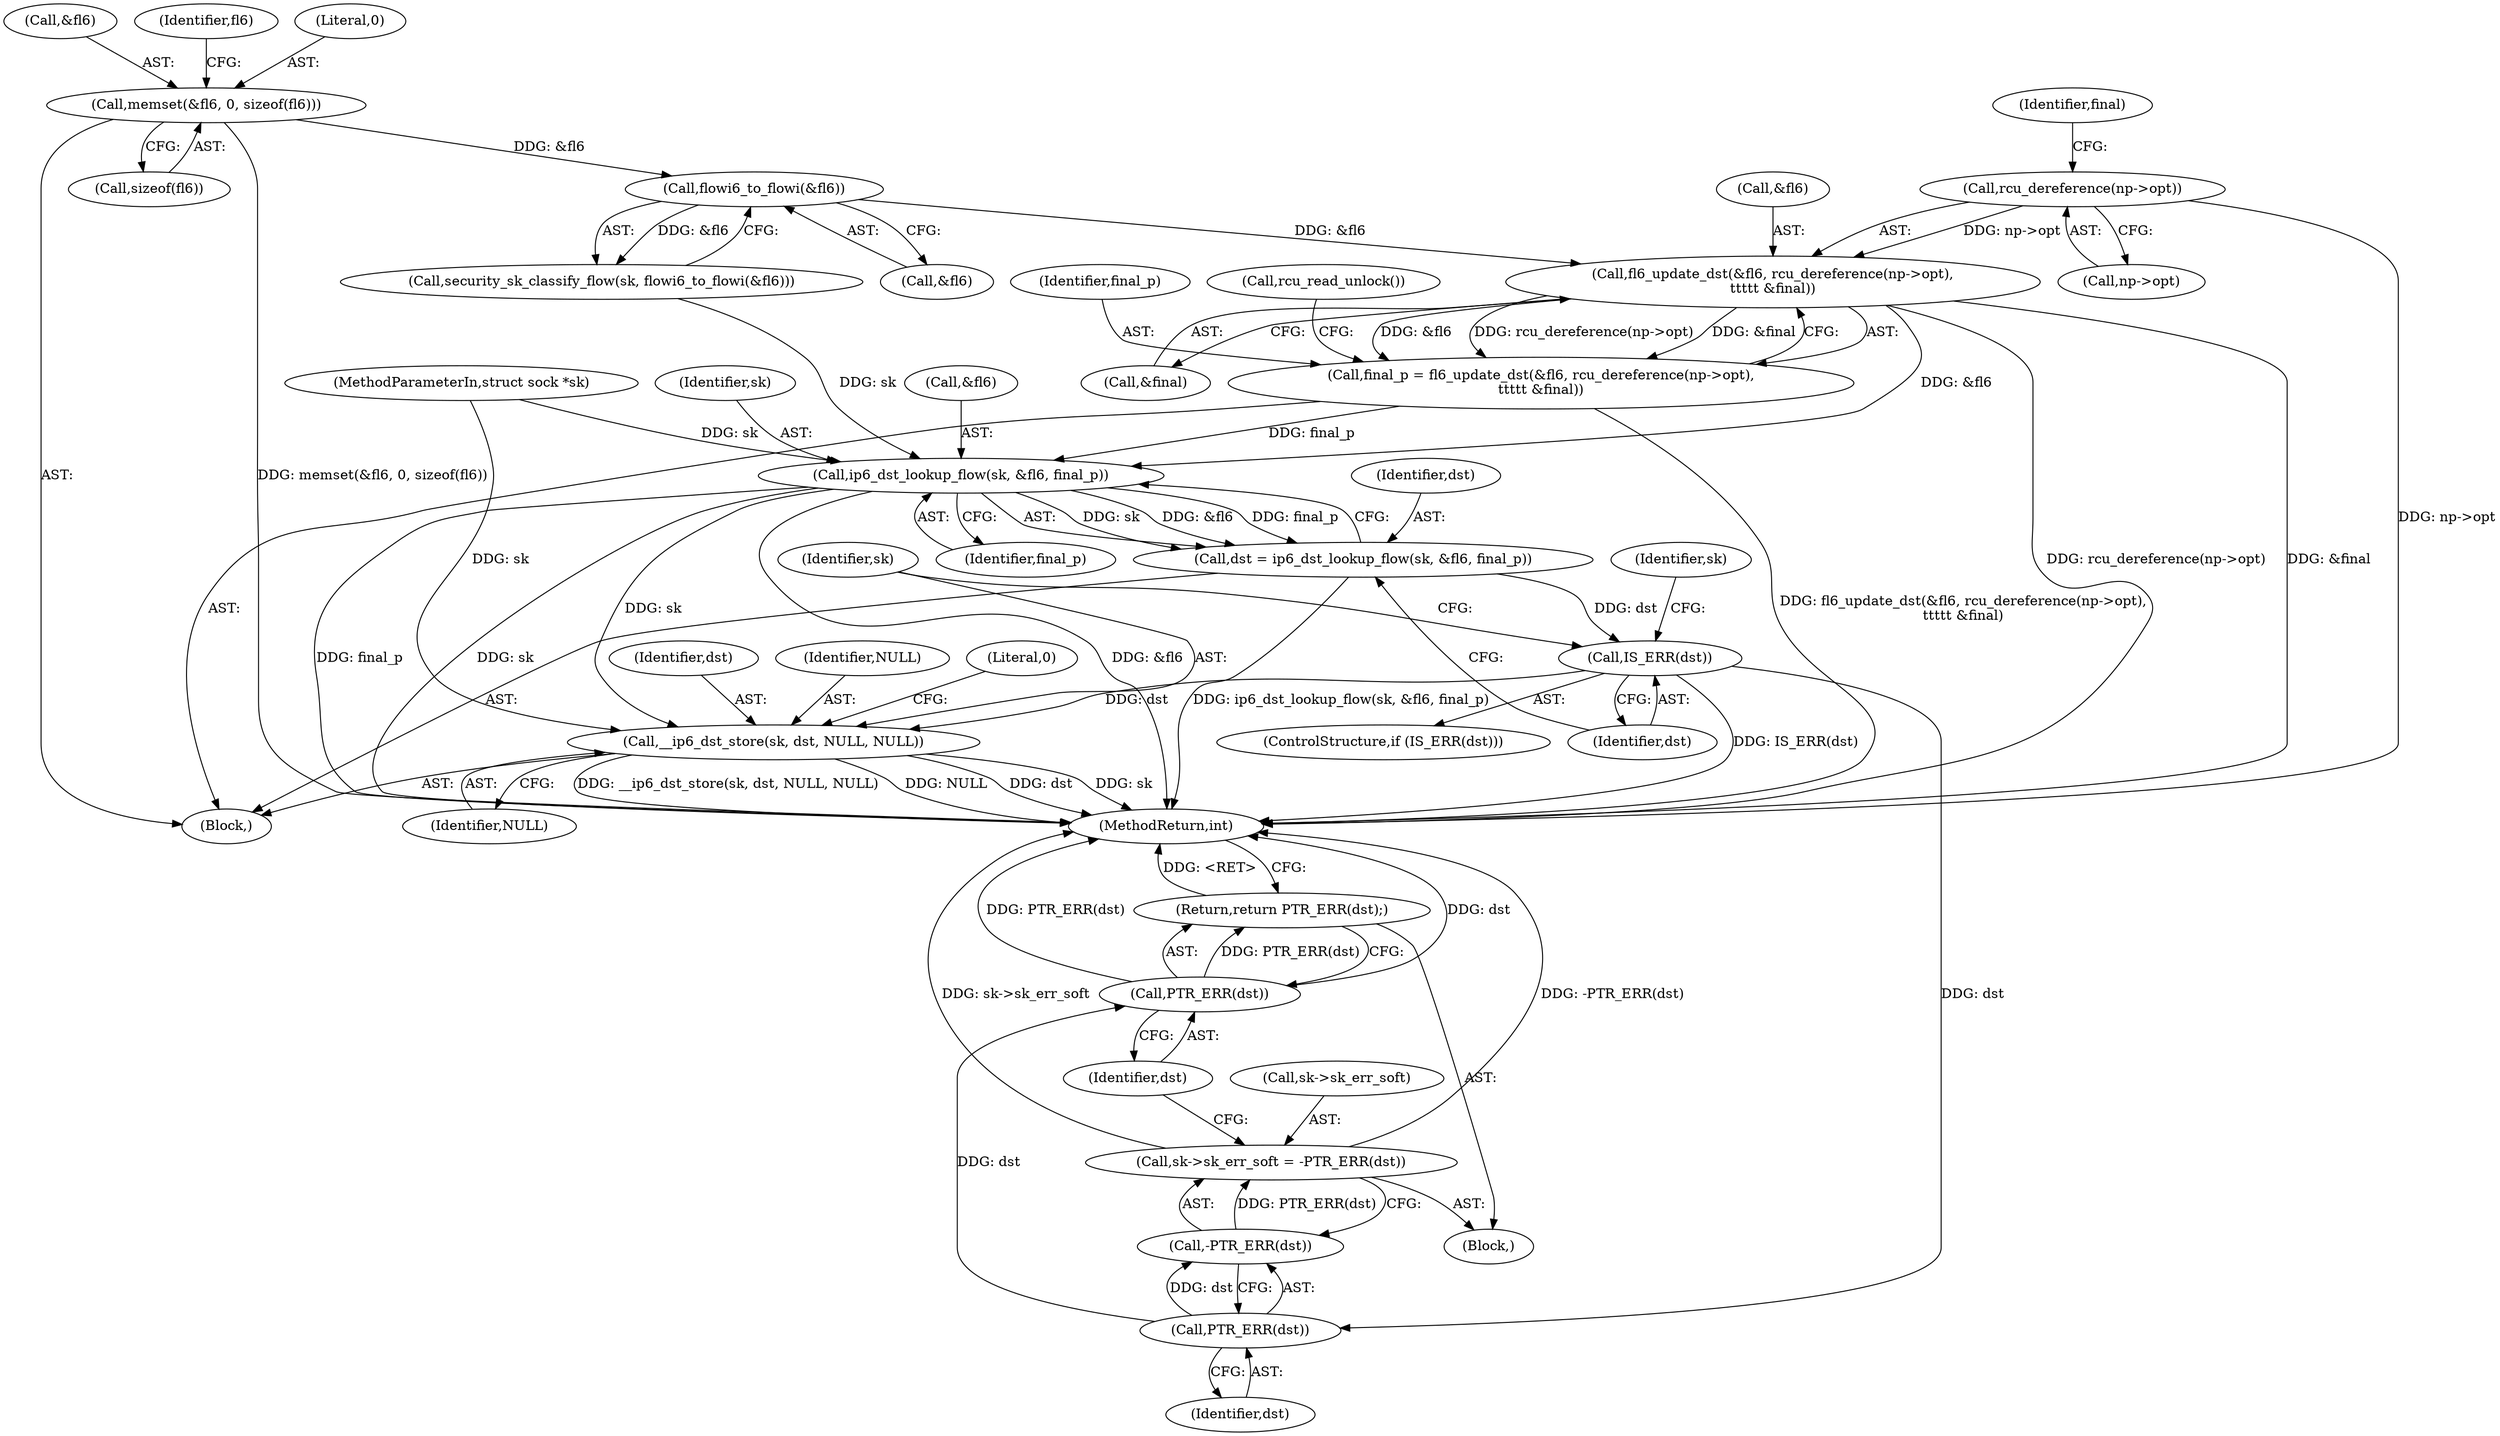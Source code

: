 digraph "0_linux_45f6fad84cc305103b28d73482b344d7f5b76f39_3@API" {
"1000198" [label="(Call,fl6_update_dst(&fl6, rcu_dereference(np->opt),\n\t\t\t\t\t &final))"];
"1000192" [label="(Call,flowi6_to_flowi(&fl6))"];
"1000128" [label="(Call,memset(&fl6, 0, sizeof(fl6)))"];
"1000201" [label="(Call,rcu_dereference(np->opt))"];
"1000196" [label="(Call,final_p = fl6_update_dst(&fl6, rcu_dereference(np->opt),\n\t\t\t\t\t &final))"];
"1000210" [label="(Call,ip6_dst_lookup_flow(sk, &fl6, final_p))"];
"1000208" [label="(Call,dst = ip6_dst_lookup_flow(sk, &fl6, final_p))"];
"1000216" [label="(Call,IS_ERR(dst))"];
"1000229" [label="(Call,PTR_ERR(dst))"];
"1000228" [label="(Call,-PTR_ERR(dst))"];
"1000224" [label="(Call,sk->sk_err_soft = -PTR_ERR(dst))"];
"1000232" [label="(Call,PTR_ERR(dst))"];
"1000231" [label="(Return,return PTR_ERR(dst);)"];
"1000234" [label="(Call,__ip6_dst_store(sk, dst, NULL, NULL))"];
"1000217" [label="(Identifier,dst)"];
"1000119" [label="(Block,)"];
"1000240" [label="(Literal,0)"];
"1000224" [label="(Call,sk->sk_err_soft = -PTR_ERR(dst))"];
"1000198" [label="(Call,fl6_update_dst(&fl6, rcu_dereference(np->opt),\n\t\t\t\t\t &final))"];
"1000129" [label="(Call,&fl6)"];
"1000128" [label="(Call,memset(&fl6, 0, sizeof(fl6)))"];
"1000197" [label="(Identifier,final_p)"];
"1000225" [label="(Call,sk->sk_err_soft)"];
"1000215" [label="(ControlStructure,if (IS_ERR(dst)))"];
"1000201" [label="(Call,rcu_dereference(np->opt))"];
"1000132" [label="(Call,sizeof(fl6))"];
"1000199" [label="(Call,&fl6)"];
"1000232" [label="(Call,PTR_ERR(dst))"];
"1000214" [label="(Identifier,final_p)"];
"1000211" [label="(Identifier,sk)"];
"1000216" [label="(Call,IS_ERR(dst))"];
"1000136" [label="(Identifier,fl6)"];
"1000192" [label="(Call,flowi6_to_flowi(&fl6))"];
"1000209" [label="(Identifier,dst)"];
"1000229" [label="(Call,PTR_ERR(dst))"];
"1000236" [label="(Identifier,dst)"];
"1000205" [label="(Call,&final)"];
"1000196" [label="(Call,final_p = fl6_update_dst(&fl6, rcu_dereference(np->opt),\n\t\t\t\t\t &final))"];
"1000206" [label="(Identifier,final)"];
"1000131" [label="(Literal,0)"];
"1000210" [label="(Call,ip6_dst_lookup_flow(sk, &fl6, final_p))"];
"1000230" [label="(Identifier,dst)"];
"1000190" [label="(Call,security_sk_classify_flow(sk, flowi6_to_flowi(&fl6)))"];
"1000241" [label="(MethodReturn,int)"];
"1000233" [label="(Identifier,dst)"];
"1000208" [label="(Call,dst = ip6_dst_lookup_flow(sk, &fl6, final_p))"];
"1000238" [label="(Identifier,NULL)"];
"1000218" [label="(Block,)"];
"1000193" [label="(Call,&fl6)"];
"1000212" [label="(Call,&fl6)"];
"1000101" [label="(MethodParameterIn,struct sock *sk)"];
"1000221" [label="(Identifier,sk)"];
"1000207" [label="(Call,rcu_read_unlock())"];
"1000235" [label="(Identifier,sk)"];
"1000228" [label="(Call,-PTR_ERR(dst))"];
"1000237" [label="(Identifier,NULL)"];
"1000231" [label="(Return,return PTR_ERR(dst);)"];
"1000234" [label="(Call,__ip6_dst_store(sk, dst, NULL, NULL))"];
"1000202" [label="(Call,np->opt)"];
"1000198" -> "1000196"  [label="AST: "];
"1000198" -> "1000205"  [label="CFG: "];
"1000199" -> "1000198"  [label="AST: "];
"1000201" -> "1000198"  [label="AST: "];
"1000205" -> "1000198"  [label="AST: "];
"1000196" -> "1000198"  [label="CFG: "];
"1000198" -> "1000241"  [label="DDG: rcu_dereference(np->opt)"];
"1000198" -> "1000241"  [label="DDG: &final"];
"1000198" -> "1000196"  [label="DDG: &fl6"];
"1000198" -> "1000196"  [label="DDG: rcu_dereference(np->opt)"];
"1000198" -> "1000196"  [label="DDG: &final"];
"1000192" -> "1000198"  [label="DDG: &fl6"];
"1000201" -> "1000198"  [label="DDG: np->opt"];
"1000198" -> "1000210"  [label="DDG: &fl6"];
"1000192" -> "1000190"  [label="AST: "];
"1000192" -> "1000193"  [label="CFG: "];
"1000193" -> "1000192"  [label="AST: "];
"1000190" -> "1000192"  [label="CFG: "];
"1000192" -> "1000190"  [label="DDG: &fl6"];
"1000128" -> "1000192"  [label="DDG: &fl6"];
"1000128" -> "1000119"  [label="AST: "];
"1000128" -> "1000132"  [label="CFG: "];
"1000129" -> "1000128"  [label="AST: "];
"1000131" -> "1000128"  [label="AST: "];
"1000132" -> "1000128"  [label="AST: "];
"1000136" -> "1000128"  [label="CFG: "];
"1000128" -> "1000241"  [label="DDG: memset(&fl6, 0, sizeof(fl6))"];
"1000201" -> "1000202"  [label="CFG: "];
"1000202" -> "1000201"  [label="AST: "];
"1000206" -> "1000201"  [label="CFG: "];
"1000201" -> "1000241"  [label="DDG: np->opt"];
"1000196" -> "1000119"  [label="AST: "];
"1000197" -> "1000196"  [label="AST: "];
"1000207" -> "1000196"  [label="CFG: "];
"1000196" -> "1000241"  [label="DDG: fl6_update_dst(&fl6, rcu_dereference(np->opt),\n\t\t\t\t\t &final)"];
"1000196" -> "1000210"  [label="DDG: final_p"];
"1000210" -> "1000208"  [label="AST: "];
"1000210" -> "1000214"  [label="CFG: "];
"1000211" -> "1000210"  [label="AST: "];
"1000212" -> "1000210"  [label="AST: "];
"1000214" -> "1000210"  [label="AST: "];
"1000208" -> "1000210"  [label="CFG: "];
"1000210" -> "1000241"  [label="DDG: &fl6"];
"1000210" -> "1000241"  [label="DDG: final_p"];
"1000210" -> "1000241"  [label="DDG: sk"];
"1000210" -> "1000208"  [label="DDG: sk"];
"1000210" -> "1000208"  [label="DDG: &fl6"];
"1000210" -> "1000208"  [label="DDG: final_p"];
"1000190" -> "1000210"  [label="DDG: sk"];
"1000101" -> "1000210"  [label="DDG: sk"];
"1000210" -> "1000234"  [label="DDG: sk"];
"1000208" -> "1000119"  [label="AST: "];
"1000209" -> "1000208"  [label="AST: "];
"1000217" -> "1000208"  [label="CFG: "];
"1000208" -> "1000241"  [label="DDG: ip6_dst_lookup_flow(sk, &fl6, final_p)"];
"1000208" -> "1000216"  [label="DDG: dst"];
"1000216" -> "1000215"  [label="AST: "];
"1000216" -> "1000217"  [label="CFG: "];
"1000217" -> "1000216"  [label="AST: "];
"1000221" -> "1000216"  [label="CFG: "];
"1000235" -> "1000216"  [label="CFG: "];
"1000216" -> "1000241"  [label="DDG: IS_ERR(dst)"];
"1000216" -> "1000229"  [label="DDG: dst"];
"1000216" -> "1000234"  [label="DDG: dst"];
"1000229" -> "1000228"  [label="AST: "];
"1000229" -> "1000230"  [label="CFG: "];
"1000230" -> "1000229"  [label="AST: "];
"1000228" -> "1000229"  [label="CFG: "];
"1000229" -> "1000228"  [label="DDG: dst"];
"1000229" -> "1000232"  [label="DDG: dst"];
"1000228" -> "1000224"  [label="AST: "];
"1000224" -> "1000228"  [label="CFG: "];
"1000228" -> "1000224"  [label="DDG: PTR_ERR(dst)"];
"1000224" -> "1000218"  [label="AST: "];
"1000225" -> "1000224"  [label="AST: "];
"1000233" -> "1000224"  [label="CFG: "];
"1000224" -> "1000241"  [label="DDG: sk->sk_err_soft"];
"1000224" -> "1000241"  [label="DDG: -PTR_ERR(dst)"];
"1000232" -> "1000231"  [label="AST: "];
"1000232" -> "1000233"  [label="CFG: "];
"1000233" -> "1000232"  [label="AST: "];
"1000231" -> "1000232"  [label="CFG: "];
"1000232" -> "1000241"  [label="DDG: PTR_ERR(dst)"];
"1000232" -> "1000241"  [label="DDG: dst"];
"1000232" -> "1000231"  [label="DDG: PTR_ERR(dst)"];
"1000231" -> "1000218"  [label="AST: "];
"1000241" -> "1000231"  [label="CFG: "];
"1000231" -> "1000241"  [label="DDG: <RET>"];
"1000234" -> "1000119"  [label="AST: "];
"1000234" -> "1000238"  [label="CFG: "];
"1000235" -> "1000234"  [label="AST: "];
"1000236" -> "1000234"  [label="AST: "];
"1000237" -> "1000234"  [label="AST: "];
"1000238" -> "1000234"  [label="AST: "];
"1000240" -> "1000234"  [label="CFG: "];
"1000234" -> "1000241"  [label="DDG: NULL"];
"1000234" -> "1000241"  [label="DDG: dst"];
"1000234" -> "1000241"  [label="DDG: sk"];
"1000234" -> "1000241"  [label="DDG: __ip6_dst_store(sk, dst, NULL, NULL)"];
"1000101" -> "1000234"  [label="DDG: sk"];
}
